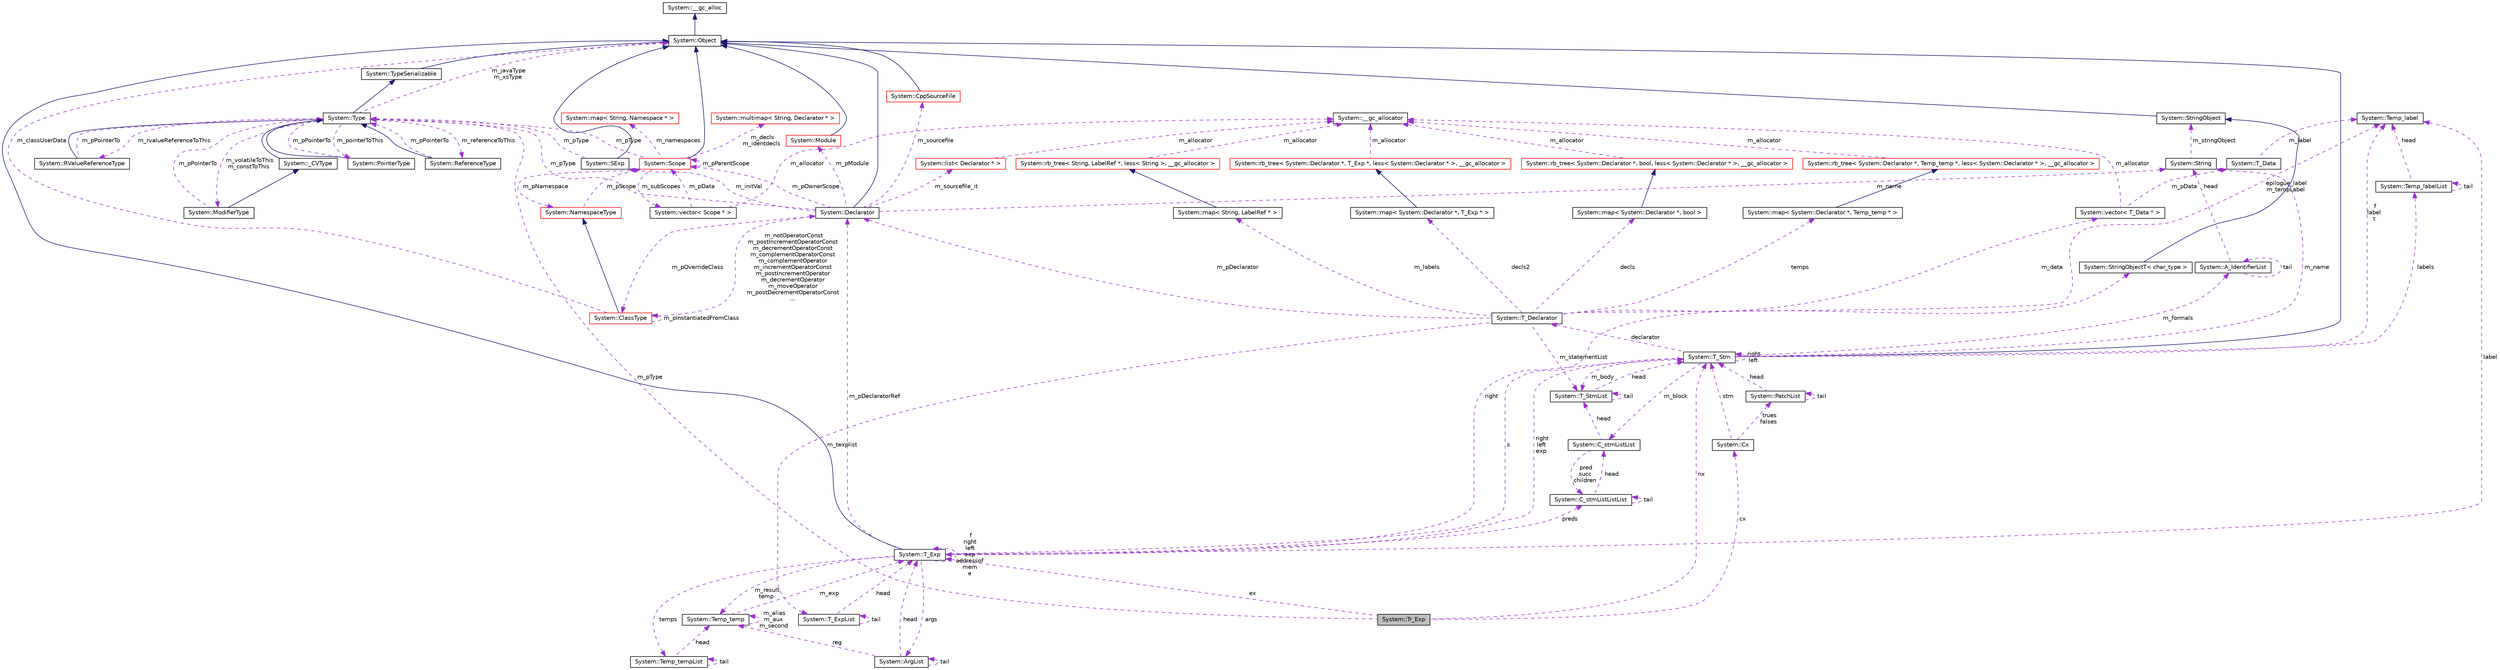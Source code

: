 digraph G
{
  edge [fontname="Helvetica",fontsize="10",labelfontname="Helvetica",labelfontsize="10"];
  node [fontname="Helvetica",fontsize="10",shape=record];
  Node1 [label="System::Tr_Exp",height=0.2,width=0.4,color="black", fillcolor="grey75", style="filled" fontcolor="black"];
  Node2 -> Node1 [dir="back",color="darkorchid3",fontsize="10",style="dashed",label=" m_pType" ,fontname="Helvetica"];
  Node2 [label="System::Type",height=0.2,width=0.4,color="black", fillcolor="white", style="filled",URL="$class_system_1_1_type.html"];
  Node3 -> Node2 [dir="back",color="midnightblue",fontsize="10",style="solid",fontname="Helvetica"];
  Node3 [label="System::TypeSerializable",height=0.2,width=0.4,color="black", fillcolor="white", style="filled",URL="$class_system_1_1_type_serializable.html"];
  Node4 -> Node3 [dir="back",color="midnightblue",fontsize="10",style="solid",fontname="Helvetica"];
  Node4 [label="System::Object",height=0.2,width=0.4,color="black", fillcolor="white", style="filled",URL="$class_system_1_1_object.html"];
  Node5 -> Node4 [dir="back",color="midnightblue",fontsize="10",style="solid",fontname="Helvetica"];
  Node5 [label="System::__gc_alloc",height=0.2,width=0.4,color="black", fillcolor="white", style="filled",URL="$class_system_1_1____gc__alloc.html"];
  Node6 -> Node2 [dir="back",color="darkorchid3",fontsize="10",style="dashed",label=" m_pointerToThis" ,fontname="Helvetica"];
  Node6 [label="System::PointerType",height=0.2,width=0.4,color="black", fillcolor="white", style="filled",URL="$class_system_1_1_pointer_type.html"];
  Node2 -> Node6 [dir="back",color="midnightblue",fontsize="10",style="solid",fontname="Helvetica"];
  Node2 -> Node6 [dir="back",color="darkorchid3",fontsize="10",style="dashed",label=" m_pPointerTo" ,fontname="Helvetica"];
  Node7 -> Node2 [dir="back",color="darkorchid3",fontsize="10",style="dashed",label=" m_referenceToThis" ,fontname="Helvetica"];
  Node7 [label="System::ReferenceType",height=0.2,width=0.4,color="black", fillcolor="white", style="filled",URL="$class_system_1_1_reference_type.html"];
  Node2 -> Node7 [dir="back",color="midnightblue",fontsize="10",style="solid",fontname="Helvetica"];
  Node2 -> Node7 [dir="back",color="darkorchid3",fontsize="10",style="dashed",label=" m_pPointerTo" ,fontname="Helvetica"];
  Node8 -> Node2 [dir="back",color="darkorchid3",fontsize="10",style="dashed",label=" m_rvalueReferenceToThis" ,fontname="Helvetica"];
  Node8 [label="System::RValueReferenceType",height=0.2,width=0.4,color="black", fillcolor="white", style="filled",URL="$class_system_1_1_r_value_reference_type.html"];
  Node2 -> Node8 [dir="back",color="midnightblue",fontsize="10",style="solid",fontname="Helvetica"];
  Node2 -> Node8 [dir="back",color="darkorchid3",fontsize="10",style="dashed",label=" m_pPointerTo" ,fontname="Helvetica"];
  Node9 -> Node2 [dir="back",color="darkorchid3",fontsize="10",style="dashed",label=" m_volatileToThis\nm_constToThis" ,fontname="Helvetica"];
  Node9 [label="System::ModifierType",height=0.2,width=0.4,color="black", fillcolor="white", style="filled",URL="$class_system_1_1_modifier_type.html"];
  Node10 -> Node9 [dir="back",color="midnightblue",fontsize="10",style="solid",fontname="Helvetica"];
  Node10 [label="System::_CVType",height=0.2,width=0.4,color="black", fillcolor="white", style="filled",URL="$class_system_1_1___c_v_type.html"];
  Node2 -> Node10 [dir="back",color="midnightblue",fontsize="10",style="solid",fontname="Helvetica"];
  Node2 -> Node9 [dir="back",color="darkorchid3",fontsize="10",style="dashed",label=" m_pPointerTo" ,fontname="Helvetica"];
  Node4 -> Node2 [dir="back",color="darkorchid3",fontsize="10",style="dashed",label=" m_javaType\nm_xsType" ,fontname="Helvetica"];
  Node11 -> Node1 [dir="back",color="darkorchid3",fontsize="10",style="dashed",label=" cx" ,fontname="Helvetica"];
  Node11 [label="System::Cx",height=0.2,width=0.4,color="black", fillcolor="white", style="filled",URL="$struct_system_1_1_cx.html"];
  Node12 -> Node11 [dir="back",color="darkorchid3",fontsize="10",style="dashed",label=" stm" ,fontname="Helvetica"];
  Node12 [label="System::T_Stm",height=0.2,width=0.4,color="black", fillcolor="white", style="filled",URL="$class_system_1_1_t___stm.html"];
  Node4 -> Node12 [dir="back",color="midnightblue",fontsize="10",style="solid",fontname="Helvetica"];
  Node12 -> Node12 [dir="back",color="darkorchid3",fontsize="10",style="dashed",label=" right\nleft" ,fontname="Helvetica"];
  Node13 -> Node12 [dir="back",color="darkorchid3",fontsize="10",style="dashed",label=" m_body" ,fontname="Helvetica"];
  Node13 [label="System::T_StmList",height=0.2,width=0.4,color="black", fillcolor="white", style="filled",URL="$class_system_1_1_t___stm_list.html"];
  Node12 -> Node13 [dir="back",color="darkorchid3",fontsize="10",style="dashed",label=" head" ,fontname="Helvetica"];
  Node13 -> Node13 [dir="back",color="darkorchid3",fontsize="10",style="dashed",label=" tail" ,fontname="Helvetica"];
  Node14 -> Node12 [dir="back",color="darkorchid3",fontsize="10",style="dashed",label=" labels" ,fontname="Helvetica"];
  Node14 [label="System::Temp_labelList",height=0.2,width=0.4,color="black", fillcolor="white", style="filled",URL="$struct_system_1_1_temp__label_list.html"];
  Node14 -> Node14 [dir="back",color="darkorchid3",fontsize="10",style="dashed",label=" tail" ,fontname="Helvetica"];
  Node15 -> Node14 [dir="back",color="darkorchid3",fontsize="10",style="dashed",label=" head" ,fontname="Helvetica"];
  Node15 [label="System::Temp_label",height=0.2,width=0.4,color="black", fillcolor="white", style="filled",URL="$class_system_1_1_temp__label.html"];
  Node15 -> Node12 [dir="back",color="darkorchid3",fontsize="10",style="dashed",label=" f\nlabel\nt" ,fontname="Helvetica"];
  Node16 -> Node12 [dir="back",color="darkorchid3",fontsize="10",style="dashed",label=" declarator" ,fontname="Helvetica"];
  Node16 [label="System::T_Declarator",height=0.2,width=0.4,color="black", fillcolor="white", style="filled",URL="$class_system_1_1_t___declarator.html"];
  Node17 -> Node16 [dir="back",color="darkorchid3",fontsize="10",style="dashed",label=" decls" ,fontname="Helvetica"];
  Node17 [label="System::map\< System::Declarator *, bool \>",height=0.2,width=0.4,color="black", fillcolor="white", style="filled",URL="$class_system_1_1map.html"];
  Node18 -> Node17 [dir="back",color="midnightblue",fontsize="10",style="solid",fontname="Helvetica"];
  Node18 [label="System::rb_tree\< System::Declarator *, bool, less\< System::Declarator * \>, __gc_allocator \>",height=0.2,width=0.4,color="red", fillcolor="white", style="filled",URL="$class_system_1_1rb__tree.html"];
  Node19 -> Node18 [dir="back",color="darkorchid3",fontsize="10",style="dashed",label=" m_allocator" ,fontname="Helvetica"];
  Node19 [label="System::__gc_allocator",height=0.2,width=0.4,color="black", fillcolor="white", style="filled",URL="$class_system_1_1____gc__allocator.html"];
  Node20 -> Node16 [dir="back",color="darkorchid3",fontsize="10",style="dashed",label=" m_texplist" ,fontname="Helvetica"];
  Node20 [label="System::T_ExpList",height=0.2,width=0.4,color="black", fillcolor="white", style="filled",URL="$class_system_1_1_t___exp_list.html"];
  Node20 -> Node20 [dir="back",color="darkorchid3",fontsize="10",style="dashed",label=" tail" ,fontname="Helvetica"];
  Node21 -> Node20 [dir="back",color="darkorchid3",fontsize="10",style="dashed",label=" head" ,fontname="Helvetica"];
  Node21 [label="System::T_Exp",height=0.2,width=0.4,color="black", fillcolor="white", style="filled",URL="$class_system_1_1_t___exp.html"];
  Node4 -> Node21 [dir="back",color="midnightblue",fontsize="10",style="solid",fontname="Helvetica"];
  Node22 -> Node21 [dir="back",color="darkorchid3",fontsize="10",style="dashed",label=" preds" ,fontname="Helvetica"];
  Node22 [label="System::C_stmListListList",height=0.2,width=0.4,color="black", fillcolor="white", style="filled",URL="$class_system_1_1_c__stm_list_list_list.html"];
  Node22 -> Node22 [dir="back",color="darkorchid3",fontsize="10",style="dashed",label=" tail" ,fontname="Helvetica"];
  Node23 -> Node22 [dir="back",color="darkorchid3",fontsize="10",style="dashed",label=" head" ,fontname="Helvetica"];
  Node23 [label="System::C_stmListList",height=0.2,width=0.4,color="black", fillcolor="white", style="filled",URL="$class_system_1_1_c__stm_list_list.html"];
  Node22 -> Node23 [dir="back",color="darkorchid3",fontsize="10",style="dashed",label=" pred\nsucc\nchildren" ,fontname="Helvetica"];
  Node13 -> Node23 [dir="back",color="darkorchid3",fontsize="10",style="dashed",label=" head" ,fontname="Helvetica"];
  Node12 -> Node21 [dir="back",color="darkorchid3",fontsize="10",style="dashed",label=" s" ,fontname="Helvetica"];
  Node24 -> Node21 [dir="back",color="darkorchid3",fontsize="10",style="dashed",label=" temps" ,fontname="Helvetica"];
  Node24 [label="System::Temp_tempList",height=0.2,width=0.4,color="black", fillcolor="white", style="filled",URL="$class_system_1_1_temp__temp_list.html"];
  Node24 -> Node24 [dir="back",color="darkorchid3",fontsize="10",style="dashed",label=" tail" ,fontname="Helvetica"];
  Node25 -> Node24 [dir="back",color="darkorchid3",fontsize="10",style="dashed",label=" head" ,fontname="Helvetica"];
  Node25 [label="System::Temp_temp",height=0.2,width=0.4,color="black", fillcolor="white", style="filled",URL="$class_system_1_1_temp__temp.html"];
  Node25 -> Node25 [dir="back",color="darkorchid3",fontsize="10",style="dashed",label=" m_alias\nm_aux\nm_second" ,fontname="Helvetica"];
  Node21 -> Node25 [dir="back",color="darkorchid3",fontsize="10",style="dashed",label=" m_exp" ,fontname="Helvetica"];
  Node15 -> Node21 [dir="back",color="darkorchid3",fontsize="10",style="dashed",label=" label" ,fontname="Helvetica"];
  Node26 -> Node21 [dir="back",color="darkorchid3",fontsize="10",style="dashed",label=" m_pDeclaratorRef" ,fontname="Helvetica"];
  Node26 [label="System::Declarator",height=0.2,width=0.4,color="black", fillcolor="white", style="filled",URL="$class_system_1_1_declarator.html"];
  Node4 -> Node26 [dir="back",color="midnightblue",fontsize="10",style="solid",fontname="Helvetica"];
  Node2 -> Node26 [dir="back",color="darkorchid3",fontsize="10",style="dashed",label=" m_pType" ,fontname="Helvetica"];
  Node27 -> Node26 [dir="back",color="darkorchid3",fontsize="10",style="dashed",label=" m_pOwnerScope" ,fontname="Helvetica"];
  Node27 [label="System::Scope",height=0.2,width=0.4,color="red", fillcolor="white", style="filled",URL="$class_system_1_1_scope.html"];
  Node4 -> Node27 [dir="back",color="midnightblue",fontsize="10",style="solid",fontname="Helvetica"];
  Node2 -> Node27 [dir="back",color="darkorchid3",fontsize="10",style="dashed",label=" m_pType" ,fontname="Helvetica"];
  Node28 -> Node27 [dir="back",color="darkorchid3",fontsize="10",style="dashed",label=" m_subScopes" ,fontname="Helvetica"];
  Node28 [label="System::vector\< Scope * \>",height=0.2,width=0.4,color="black", fillcolor="white", style="filled",URL="$class_system_1_1vector.html"];
  Node27 -> Node28 [dir="back",color="darkorchid3",fontsize="10",style="dashed",label=" m_pData" ,fontname="Helvetica"];
  Node19 -> Node28 [dir="back",color="darkorchid3",fontsize="10",style="dashed",label=" m_allocator" ,fontname="Helvetica"];
  Node27 -> Node27 [dir="back",color="darkorchid3",fontsize="10",style="dashed",label=" m_pParentScope" ,fontname="Helvetica"];
  Node29 -> Node27 [dir="back",color="darkorchid3",fontsize="10",style="dashed",label=" m_decls\nm_identdecls" ,fontname="Helvetica"];
  Node29 [label="System::multimap\< String, Declarator * \>",height=0.2,width=0.4,color="red", fillcolor="white", style="filled",URL="$class_system_1_1multimap.html"];
  Node30 -> Node27 [dir="back",color="darkorchid3",fontsize="10",style="dashed",label=" m_pNamespace" ,fontname="Helvetica"];
  Node30 [label="System::NamespaceType",height=0.2,width=0.4,color="red", fillcolor="white", style="filled",URL="$class_system_1_1_namespace_type.html"];
  Node27 -> Node30 [dir="back",color="darkorchid3",fontsize="10",style="dashed",label=" m_pScope" ,fontname="Helvetica"];
  Node31 -> Node27 [dir="back",color="darkorchid3",fontsize="10",style="dashed",label=" m_namespaces" ,fontname="Helvetica"];
  Node31 [label="System::map\< String, Namespace * \>",height=0.2,width=0.4,color="red", fillcolor="white", style="filled",URL="$class_system_1_1map.html"];
  Node32 -> Node26 [dir="back",color="darkorchid3",fontsize="10",style="dashed",label=" m_initVal" ,fontname="Helvetica"];
  Node32 [label="System::SExp",height=0.2,width=0.4,color="black", fillcolor="white", style="filled",URL="$class_system_1_1_s_exp.html"];
  Node4 -> Node32 [dir="back",color="midnightblue",fontsize="10",style="solid",fontname="Helvetica"];
  Node2 -> Node32 [dir="back",color="darkorchid3",fontsize="10",style="dashed",label=" m_pType" ,fontname="Helvetica"];
  Node33 -> Node26 [dir="back",color="darkorchid3",fontsize="10",style="dashed",label=" m_sourcefile" ,fontname="Helvetica"];
  Node33 [label="System::CppSourceFile",height=0.2,width=0.4,color="red", fillcolor="white", style="filled",URL="$class_system_1_1_cpp_source_file.html"];
  Node4 -> Node33 [dir="back",color="midnightblue",fontsize="10",style="solid",fontname="Helvetica"];
  Node34 -> Node26 [dir="back",color="darkorchid3",fontsize="10",style="dashed",label=" m_pOverrideClass" ,fontname="Helvetica"];
  Node34 [label="System::ClassType",height=0.2,width=0.4,color="red", fillcolor="white", style="filled",URL="$class_system_1_1_class_type.html"];
  Node30 -> Node34 [dir="back",color="midnightblue",fontsize="10",style="solid",fontname="Helvetica"];
  Node26 -> Node34 [dir="back",color="darkorchid3",fontsize="10",style="dashed",label=" m_notOperatorConst\nm_postIncrementOperatorConst\nm_decrementOperatorConst\nm_complementOperatorConst\nm_complementOperator\nm_incrementOperatorConst\nm_postIncrementOperator\nm_decrementOperator\nm_moveOperator\nm_postDecrementOperatorConst\n..." ,fontname="Helvetica"];
  Node34 -> Node34 [dir="back",color="darkorchid3",fontsize="10",style="dashed",label=" m_pInstantiatedFromClass" ,fontname="Helvetica"];
  Node4 -> Node34 [dir="back",color="darkorchid3",fontsize="10",style="dashed",label=" m_classUserData" ,fontname="Helvetica"];
  Node35 -> Node26 [dir="back",color="darkorchid3",fontsize="10",style="dashed",label=" m_name" ,fontname="Helvetica"];
  Node35 [label="System::String",height=0.2,width=0.4,color="black", fillcolor="white", style="filled",URL="$class_system_1_1_string.html"];
  Node36 -> Node35 [dir="back",color="darkorchid3",fontsize="10",style="dashed",label=" m_stringObject" ,fontname="Helvetica"];
  Node36 [label="System::StringObject",height=0.2,width=0.4,color="black", fillcolor="white", style="filled",URL="$class_system_1_1_string_object.html"];
  Node4 -> Node36 [dir="back",color="midnightblue",fontsize="10",style="solid",fontname="Helvetica"];
  Node37 -> Node26 [dir="back",color="darkorchid3",fontsize="10",style="dashed",label=" m_pModule" ,fontname="Helvetica"];
  Node37 [label="System::Module",height=0.2,width=0.4,color="red", fillcolor="white", style="filled",URL="$class_system_1_1_module.html"];
  Node4 -> Node37 [dir="back",color="midnightblue",fontsize="10",style="solid",fontname="Helvetica"];
  Node38 -> Node26 [dir="back",color="darkorchid3",fontsize="10",style="dashed",label=" m_sourcefile_it" ,fontname="Helvetica"];
  Node38 [label="System::list\< Declarator * \>",height=0.2,width=0.4,color="red", fillcolor="white", style="filled",URL="$class_system_1_1list.html"];
  Node19 -> Node38 [dir="back",color="darkorchid3",fontsize="10",style="dashed",label=" m_allocator" ,fontname="Helvetica"];
  Node39 -> Node21 [dir="back",color="darkorchid3",fontsize="10",style="dashed",label=" args" ,fontname="Helvetica"];
  Node39 [label="System::ArgList",height=0.2,width=0.4,color="black", fillcolor="white", style="filled",URL="$class_system_1_1_arg_list.html"];
  Node39 -> Node39 [dir="back",color="darkorchid3",fontsize="10",style="dashed",label=" tail" ,fontname="Helvetica"];
  Node25 -> Node39 [dir="back",color="darkorchid3",fontsize="10",style="dashed",label=" reg" ,fontname="Helvetica"];
  Node21 -> Node39 [dir="back",color="darkorchid3",fontsize="10",style="dashed",label=" head" ,fontname="Helvetica"];
  Node25 -> Node21 [dir="back",color="darkorchid3",fontsize="10",style="dashed",label=" m_result\ntemp" ,fontname="Helvetica"];
  Node21 -> Node21 [dir="back",color="darkorchid3",fontsize="10",style="dashed",label=" f\nright\nleft\nexp\naddressof\nmem\ne" ,fontname="Helvetica"];
  Node40 -> Node21 [dir="back",color="darkorchid3",fontsize="10",style="dashed",label=" right" ,fontname="Helvetica"];
  Node40 [label="System::StringObjectT\< char_type \>",height=0.2,width=0.4,color="black", fillcolor="white", style="filled",URL="$class_system_1_1_string_object_t.html"];
  Node36 -> Node40 [dir="back",color="midnightblue",fontsize="10",style="solid",fontname="Helvetica"];
  Node13 -> Node16 [dir="back",color="darkorchid3",fontsize="10",style="dashed",label=" m_statementList" ,fontname="Helvetica"];
  Node15 -> Node16 [dir="back",color="darkorchid3",fontsize="10",style="dashed",label=" epilogue_label\nm_tempLabel" ,fontname="Helvetica"];
  Node26 -> Node16 [dir="back",color="darkorchid3",fontsize="10",style="dashed",label=" m_pDeclarator" ,fontname="Helvetica"];
  Node41 -> Node16 [dir="back",color="darkorchid3",fontsize="10",style="dashed",label=" temps" ,fontname="Helvetica"];
  Node41 [label="System::map\< System::Declarator *, Temp_temp * \>",height=0.2,width=0.4,color="black", fillcolor="white", style="filled",URL="$class_system_1_1map.html"];
  Node42 -> Node41 [dir="back",color="midnightblue",fontsize="10",style="solid",fontname="Helvetica"];
  Node42 [label="System::rb_tree\< System::Declarator *, Temp_temp *, less\< System::Declarator * \>, __gc_allocator \>",height=0.2,width=0.4,color="red", fillcolor="white", style="filled",URL="$class_system_1_1rb__tree.html"];
  Node19 -> Node42 [dir="back",color="darkorchid3",fontsize="10",style="dashed",label=" m_allocator" ,fontname="Helvetica"];
  Node43 -> Node16 [dir="back",color="darkorchid3",fontsize="10",style="dashed",label=" m_data" ,fontname="Helvetica"];
  Node43 [label="System::vector\< T_Data * \>",height=0.2,width=0.4,color="black", fillcolor="white", style="filled",URL="$class_system_1_1vector.html"];
  Node19 -> Node43 [dir="back",color="darkorchid3",fontsize="10",style="dashed",label=" m_allocator" ,fontname="Helvetica"];
  Node44 -> Node43 [dir="back",color="darkorchid3",fontsize="10",style="dashed",label=" m_pData" ,fontname="Helvetica"];
  Node44 [label="System::T_Data",height=0.2,width=0.4,color="black", fillcolor="white", style="filled",URL="$class_system_1_1_t___data.html"];
  Node15 -> Node44 [dir="back",color="darkorchid3",fontsize="10",style="dashed",label=" m_label" ,fontname="Helvetica"];
  Node45 -> Node16 [dir="back",color="darkorchid3",fontsize="10",style="dashed",label=" m_labels" ,fontname="Helvetica"];
  Node45 [label="System::map\< String, LabelRef * \>",height=0.2,width=0.4,color="black", fillcolor="white", style="filled",URL="$class_system_1_1map.html"];
  Node46 -> Node45 [dir="back",color="midnightblue",fontsize="10",style="solid",fontname="Helvetica"];
  Node46 [label="System::rb_tree\< String, LabelRef *, less\< String \>, __gc_allocator \>",height=0.2,width=0.4,color="red", fillcolor="white", style="filled",URL="$class_system_1_1rb__tree.html"];
  Node19 -> Node46 [dir="back",color="darkorchid3",fontsize="10",style="dashed",label=" m_allocator" ,fontname="Helvetica"];
  Node47 -> Node16 [dir="back",color="darkorchid3",fontsize="10",style="dashed",label=" decls2" ,fontname="Helvetica"];
  Node47 [label="System::map\< System::Declarator *, T_Exp * \>",height=0.2,width=0.4,color="black", fillcolor="white", style="filled",URL="$class_system_1_1map.html"];
  Node48 -> Node47 [dir="back",color="midnightblue",fontsize="10",style="solid",fontname="Helvetica"];
  Node48 [label="System::rb_tree\< System::Declarator *, T_Exp *, less\< System::Declarator * \>, __gc_allocator \>",height=0.2,width=0.4,color="red", fillcolor="white", style="filled",URL="$class_system_1_1rb__tree.html"];
  Node19 -> Node48 [dir="back",color="darkorchid3",fontsize="10",style="dashed",label=" m_allocator" ,fontname="Helvetica"];
  Node21 -> Node12 [dir="back",color="darkorchid3",fontsize="10",style="dashed",label=" right\nleft\nexp" ,fontname="Helvetica"];
  Node49 -> Node12 [dir="back",color="darkorchid3",fontsize="10",style="dashed",label=" m_formals" ,fontname="Helvetica"];
  Node49 [label="System::A_IdentifierList",height=0.2,width=0.4,color="black", fillcolor="white", style="filled",URL="$class_system_1_1_a___identifier_list.html"];
  Node49 -> Node49 [dir="back",color="darkorchid3",fontsize="10",style="dashed",label=" tail" ,fontname="Helvetica"];
  Node35 -> Node49 [dir="back",color="darkorchid3",fontsize="10",style="dashed",label=" head" ,fontname="Helvetica"];
  Node35 -> Node12 [dir="back",color="darkorchid3",fontsize="10",style="dashed",label=" m_name" ,fontname="Helvetica"];
  Node23 -> Node12 [dir="back",color="darkorchid3",fontsize="10",style="dashed",label=" m_block" ,fontname="Helvetica"];
  Node50 -> Node11 [dir="back",color="darkorchid3",fontsize="10",style="dashed",label=" trues\nfalses" ,fontname="Helvetica"];
  Node50 [label="System::PatchList",height=0.2,width=0.4,color="black", fillcolor="white", style="filled",URL="$class_system_1_1_patch_list.html"];
  Node12 -> Node50 [dir="back",color="darkorchid3",fontsize="10",style="dashed",label=" head" ,fontname="Helvetica"];
  Node50 -> Node50 [dir="back",color="darkorchid3",fontsize="10",style="dashed",label=" tail" ,fontname="Helvetica"];
  Node12 -> Node1 [dir="back",color="darkorchid3",fontsize="10",style="dashed",label=" nx" ,fontname="Helvetica"];
  Node21 -> Node1 [dir="back",color="darkorchid3",fontsize="10",style="dashed",label=" ex" ,fontname="Helvetica"];
}
